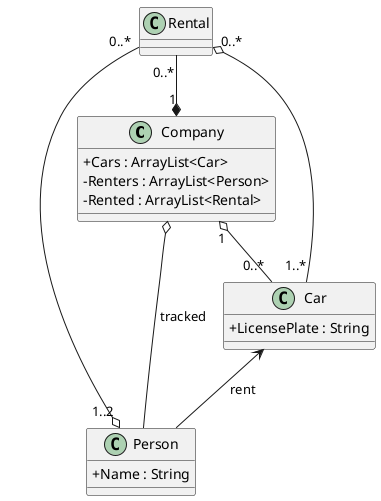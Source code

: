 @startuml CarRental

skinparam classAttributeIconSize 0

class Company {
    + Cars : ArrayList<Car>
    - Renters : ArrayList<Person>
    - Rented : ArrayList<Rental>
}

class Person {
    + Name : String
}

class Car {
    + LicensePlate : String
}

Company "1" o-- "0..*" Car
Company o-- Person: tracked

Rental "0..*" --* "1" Company
Rental "0..*" o-- "1..*" Car
Rental "0..*" --o "1..2" Person

Car <-- Person : rent

@enduml
